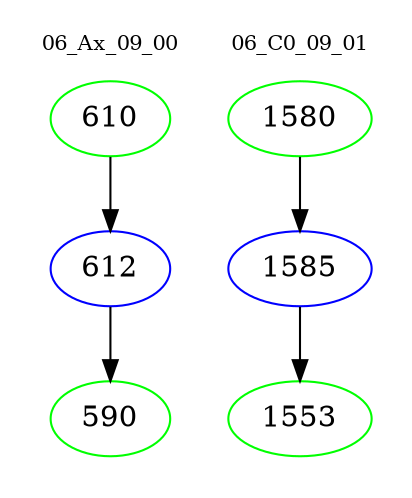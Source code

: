 digraph{
subgraph cluster_0 {
color = white
label = "06_Ax_09_00";
fontsize=10;
T0_610 [label="610", color="green"]
T0_610 -> T0_612 [color="black"]
T0_612 [label="612", color="blue"]
T0_612 -> T0_590 [color="black"]
T0_590 [label="590", color="green"]
}
subgraph cluster_1 {
color = white
label = "06_C0_09_01";
fontsize=10;
T1_1580 [label="1580", color="green"]
T1_1580 -> T1_1585 [color="black"]
T1_1585 [label="1585", color="blue"]
T1_1585 -> T1_1553 [color="black"]
T1_1553 [label="1553", color="green"]
}
}
